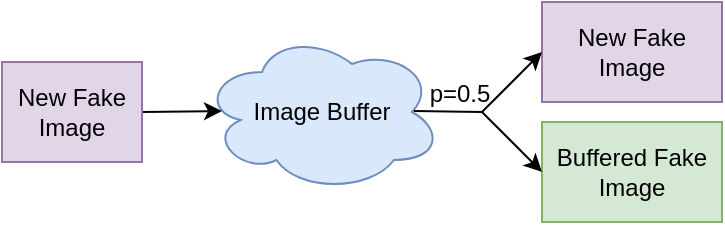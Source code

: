 <mxfile version="14.7.9" type="device"><diagram id="WcP3dpHE3ukh_symavZf" name="Page-1"><mxGraphModel dx="782" dy="433" grid="1" gridSize="10" guides="1" tooltips="1" connect="1" arrows="1" fold="1" page="1" pageScale="1" pageWidth="850" pageHeight="1100" math="0" shadow="0"><root><mxCell id="0"/><mxCell id="1" parent="0"/><mxCell id="46p_ksvzPOg80WRvnWbP-2" value="Image Buffer" style="ellipse;shape=cloud;whiteSpace=wrap;html=1;fillColor=#dae8fc;strokeColor=#6c8ebf;" vertex="1" parent="1"><mxGeometry x="210" y="185" width="120" height="80" as="geometry"/></mxCell><mxCell id="46p_ksvzPOg80WRvnWbP-4" value="" style="endArrow=classic;html=1;" edge="1" parent="1"><mxGeometry width="50" height="50" relative="1" as="geometry"><mxPoint x="180" y="225" as="sourcePoint"/><mxPoint x="220" y="224.5" as="targetPoint"/></mxGeometry></mxCell><mxCell id="46p_ksvzPOg80WRvnWbP-6" value="New Fake Image" style="rounded=0;whiteSpace=wrap;html=1;fillColor=#e1d5e7;strokeColor=#9673a6;" vertex="1" parent="1"><mxGeometry x="380" y="170" width="90" height="50" as="geometry"/></mxCell><mxCell id="46p_ksvzPOg80WRvnWbP-7" value="Buffered Fake Image" style="rounded=0;whiteSpace=wrap;html=1;fillColor=#d5e8d4;strokeColor=#82b366;" vertex="1" parent="1"><mxGeometry x="380" y="230" width="90" height="50" as="geometry"/></mxCell><mxCell id="46p_ksvzPOg80WRvnWbP-8" value="New Fake Image" style="rounded=0;whiteSpace=wrap;html=1;fillColor=#e1d5e7;strokeColor=#9673a6;" vertex="1" parent="1"><mxGeometry x="110" y="200" width="70" height="50" as="geometry"/></mxCell><mxCell id="46p_ksvzPOg80WRvnWbP-9" value="" style="endArrow=none;html=1;" edge="1" parent="1"><mxGeometry width="50" height="50" relative="1" as="geometry"><mxPoint x="316" y="224.5" as="sourcePoint"/><mxPoint x="350" y="225" as="targetPoint"/></mxGeometry></mxCell><mxCell id="46p_ksvzPOg80WRvnWbP-10" value="" style="endArrow=classic;html=1;entryX=0;entryY=0.5;entryDx=0;entryDy=0;" edge="1" parent="1" target="46p_ksvzPOg80WRvnWbP-6"><mxGeometry width="50" height="50" relative="1" as="geometry"><mxPoint x="350" y="225" as="sourcePoint"/><mxPoint x="390" y="185" as="targetPoint"/></mxGeometry></mxCell><mxCell id="46p_ksvzPOg80WRvnWbP-11" value="" style="endArrow=classic;html=1;entryX=0;entryY=0.5;entryDx=0;entryDy=0;" edge="1" parent="1" target="46p_ksvzPOg80WRvnWbP-7"><mxGeometry width="50" height="50" relative="1" as="geometry"><mxPoint x="350" y="225" as="sourcePoint"/><mxPoint x="390" y="265" as="targetPoint"/></mxGeometry></mxCell><mxCell id="46p_ksvzPOg80WRvnWbP-12" value="p=0.5" style="text;html=1;strokeColor=none;fillColor=none;align=center;verticalAlign=middle;whiteSpace=wrap;rounded=0;" vertex="1" parent="1"><mxGeometry x="319" y="206" width="40" height="20" as="geometry"/></mxCell></root></mxGraphModel></diagram></mxfile>